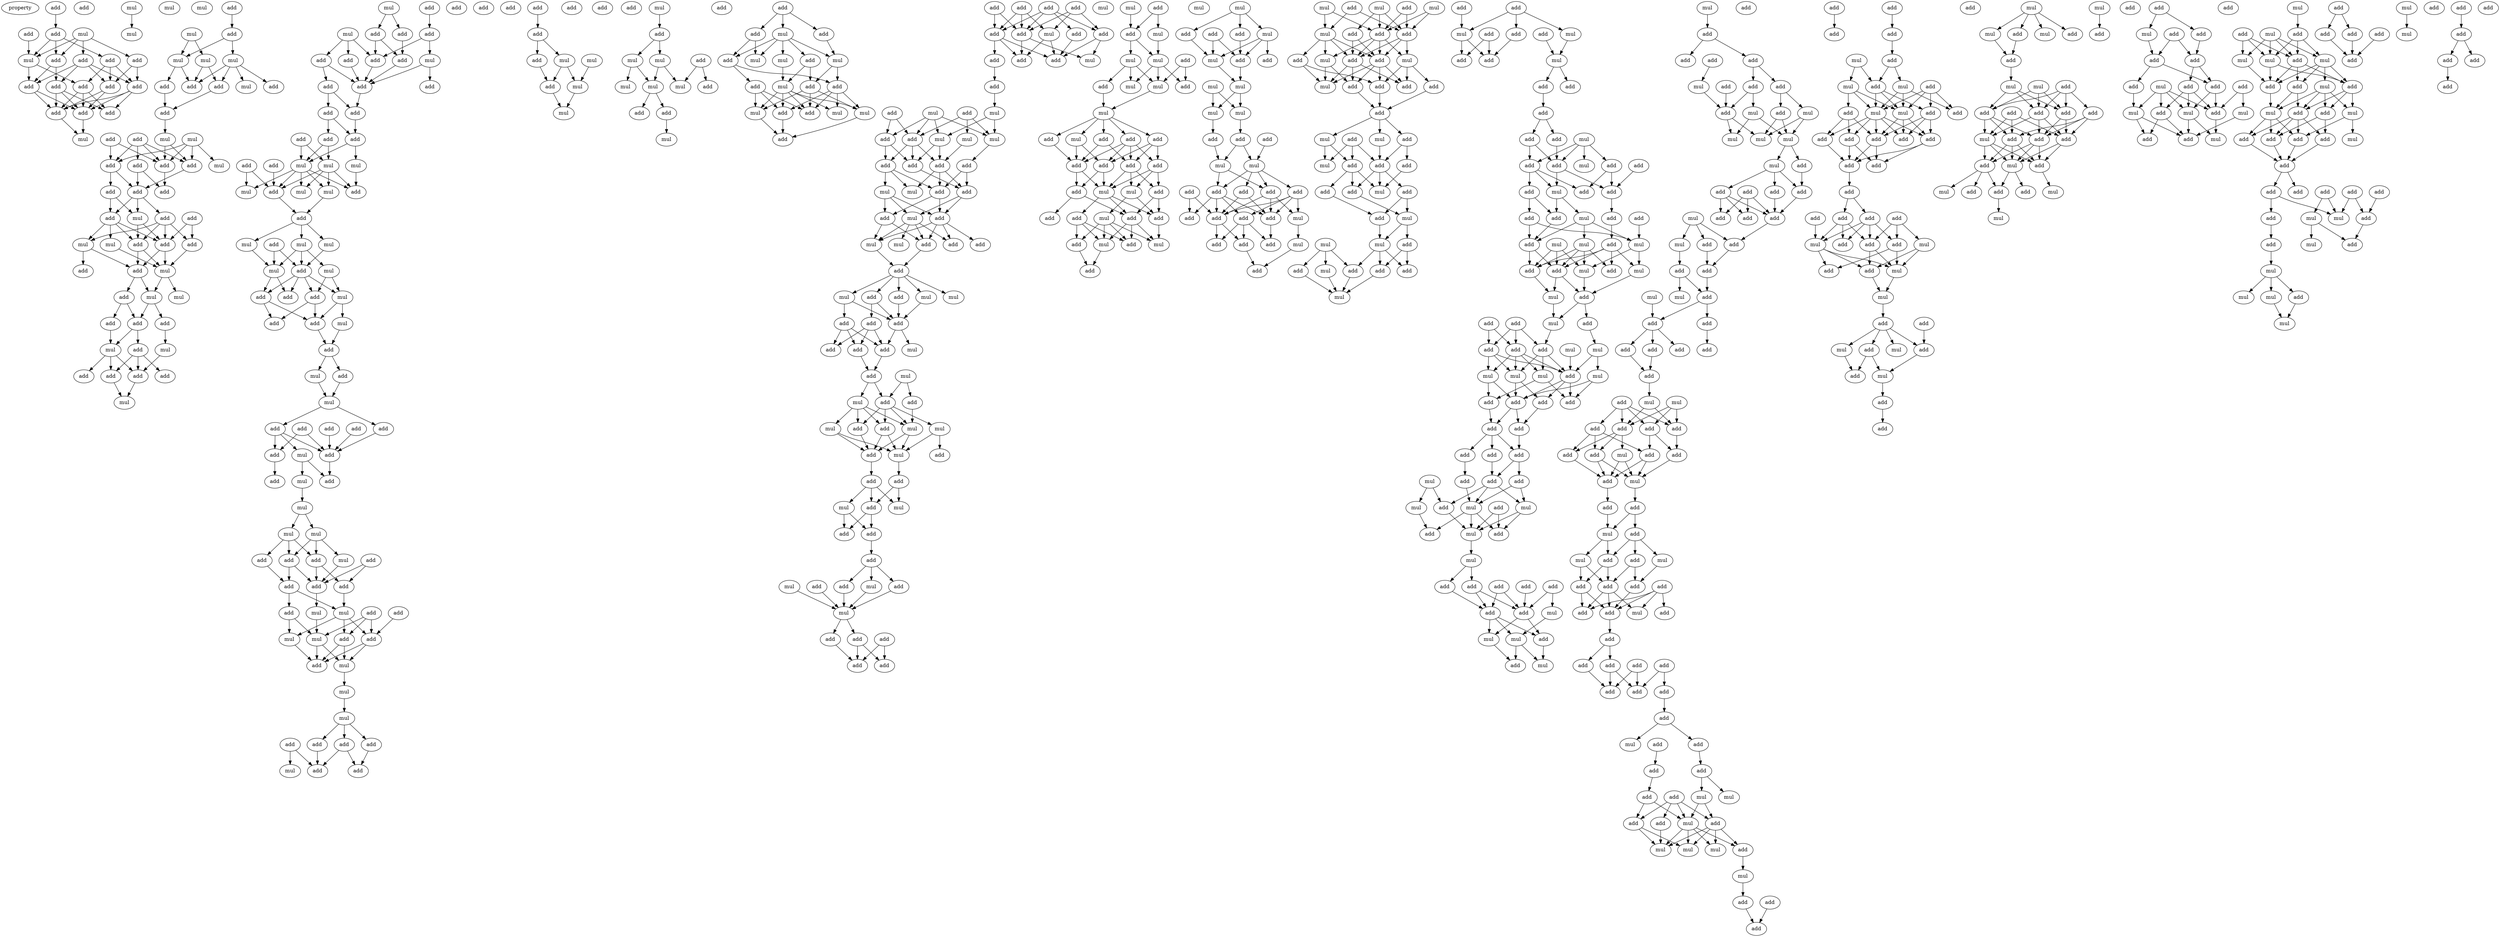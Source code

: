 digraph {
    node [fontcolor=black]
    property [mul=2,lf=1.7]
    0 [ label = add ];
    1 [ label = add ];
    2 [ label = mul ];
    3 [ label = add ];
    4 [ label = add ];
    5 [ label = add ];
    6 [ label = add ];
    7 [ label = mul ];
    8 [ label = add ];
    9 [ label = add ];
    10 [ label = add ];
    11 [ label = add ];
    12 [ label = add ];
    13 [ label = add ];
    14 [ label = add ];
    15 [ label = add ];
    16 [ label = add ];
    17 [ label = add ];
    18 [ label = mul ];
    19 [ label = mul ];
    20 [ label = mul ];
    21 [ label = mul ];
    22 [ label = mul ];
    23 [ label = add ];
    24 [ label = mul ];
    25 [ label = add ];
    26 [ label = mul ];
    27 [ label = mul ];
    28 [ label = mul ];
    29 [ label = add ];
    30 [ label = add ];
    31 [ label = mul ];
    32 [ label = add ];
    33 [ label = add ];
    34 [ label = add ];
    35 [ label = add ];
    36 [ label = add ];
    37 [ label = mul ];
    38 [ label = mul ];
    39 [ label = add ];
    40 [ label = add ];
    41 [ label = mul ];
    42 [ label = add ];
    43 [ label = add ];
    44 [ label = add ];
    45 [ label = add ];
    46 [ label = add ];
    47 [ label = mul ];
    48 [ label = add ];
    49 [ label = add ];
    50 [ label = add ];
    51 [ label = add ];
    52 [ label = mul ];
    53 [ label = add ];
    54 [ label = mul ];
    55 [ label = add ];
    56 [ label = add ];
    57 [ label = mul ];
    58 [ label = add ];
    59 [ label = add ];
    60 [ label = mul ];
    61 [ label = mul ];
    62 [ label = add ];
    63 [ label = add ];
    64 [ label = add ];
    65 [ label = mul ];
    66 [ label = mul ];
    67 [ label = add ];
    68 [ label = add ];
    69 [ label = add ];
    70 [ label = add ];
    71 [ label = add ];
    72 [ label = mul ];
    73 [ label = add ];
    74 [ label = mul ];
    75 [ label = add ];
    76 [ label = mul ];
    77 [ label = add ];
    78 [ label = add ];
    79 [ label = add ];
    80 [ label = add ];
    81 [ label = add ];
    82 [ label = add ];
    83 [ label = add ];
    84 [ label = mul ];
    85 [ label = add ];
    86 [ label = add ];
    87 [ label = add ];
    88 [ label = add ];
    89 [ label = add ];
    90 [ label = add ];
    91 [ label = add ];
    92 [ label = add ];
    93 [ label = mul ];
    94 [ label = add ];
    95 [ label = add ];
    96 [ label = mul ];
    97 [ label = mul ];
    98 [ label = add ];
    99 [ label = add ];
    100 [ label = mul ];
    101 [ label = mul ];
    102 [ label = mul ];
    103 [ label = add ];
    104 [ label = mul ];
    105 [ label = add ];
    106 [ label = mul ];
    107 [ label = mul ];
    108 [ label = add ];
    109 [ label = mul ];
    110 [ label = mul ];
    111 [ label = add ];
    112 [ label = add ];
    113 [ label = add ];
    114 [ label = mul ];
    115 [ label = add ];
    116 [ label = add ];
    117 [ label = mul ];
    118 [ label = add ];
    119 [ label = mul ];
    120 [ label = add ];
    121 [ label = mul ];
    122 [ label = add ];
    123 [ label = add ];
    124 [ label = add ];
    125 [ label = add ];
    126 [ label = add ];
    127 [ label = add ];
    128 [ label = add ];
    129 [ label = mul ];
    130 [ label = add ];
    131 [ label = add ];
    132 [ label = add ];
    133 [ label = mul ];
    134 [ label = mul ];
    135 [ label = mul ];
    136 [ label = mul ];
    137 [ label = mul ];
    138 [ label = add ];
    139 [ label = add ];
    140 [ label = add ];
    141 [ label = add ];
    142 [ label = add ];
    143 [ label = add ];
    144 [ label = add ];
    145 [ label = add ];
    146 [ label = add ];
    147 [ label = mul ];
    148 [ label = mul ];
    149 [ label = add ];
    150 [ label = mul ];
    151 [ label = add ];
    152 [ label = mul ];
    153 [ label = add ];
    154 [ label = mul ];
    155 [ label = add ];
    156 [ label = add ];
    157 [ label = mul ];
    158 [ label = mul ];
    159 [ label = add ];
    160 [ label = add ];
    161 [ label = add ];
    162 [ label = add ];
    163 [ label = mul ];
    164 [ label = add ];
    165 [ label = add ];
    166 [ label = add ];
    167 [ label = add ];
    168 [ label = add ];
    169 [ label = add ];
    170 [ label = add ];
    171 [ label = mul ];
    172 [ label = mul ];
    173 [ label = add ];
    174 [ label = mul ];
    175 [ label = add ];
    176 [ label = mul ];
    177 [ label = mul ];
    178 [ label = add ];
    179 [ label = mul ];
    180 [ label = mul ];
    181 [ label = add ];
    182 [ label = mul ];
    183 [ label = mul ];
    184 [ label = add ];
    185 [ label = add ];
    186 [ label = mul ];
    187 [ label = add ];
    188 [ label = add ];
    189 [ label = mul ];
    190 [ label = add ];
    191 [ label = mul ];
    192 [ label = add ];
    193 [ label = add ];
    194 [ label = mul ];
    195 [ label = mul ];
    196 [ label = mul ];
    197 [ label = add ];
    198 [ label = add ];
    199 [ label = mul ];
    200 [ label = add ];
    201 [ label = add ];
    202 [ label = add ];
    203 [ label = mul ];
    204 [ label = add ];
    205 [ label = mul ];
    206 [ label = mul ];
    207 [ label = add ];
    208 [ label = add ];
    209 [ label = add ];
    210 [ label = add ];
    211 [ label = add ];
    212 [ label = add ];
    213 [ label = add ];
    214 [ label = add ];
    215 [ label = add ];
    216 [ label = mul ];
    217 [ label = add ];
    218 [ label = add ];
    219 [ label = add ];
    220 [ label = add ];
    221 [ label = mul ];
    222 [ label = add ];
    223 [ label = mul ];
    224 [ label = add ];
    225 [ label = mul ];
    226 [ label = add ];
    227 [ label = mul ];
    228 [ label = mul ];
    229 [ label = add ];
    230 [ label = add ];
    231 [ label = mul ];
    232 [ label = add ];
    233 [ label = add ];
    234 [ label = add ];
    235 [ label = add ];
    236 [ label = mul ];
    237 [ label = add ];
    238 [ label = add ];
    239 [ label = mul ];
    240 [ label = add ];
    241 [ label = add ];
    242 [ label = mul ];
    243 [ label = add ];
    244 [ label = add ];
    245 [ label = add ];
    246 [ label = mul ];
    247 [ label = mul ];
    248 [ label = add ];
    249 [ label = add ];
    250 [ label = add ];
    251 [ label = mul ];
    252 [ label = mul ];
    253 [ label = mul ];
    254 [ label = add ];
    255 [ label = add ];
    256 [ label = add ];
    257 [ label = add ];
    258 [ label = add ];
    259 [ label = mul ];
    260 [ label = add ];
    261 [ label = add ];
    262 [ label = mul ];
    263 [ label = mul ];
    264 [ label = add ];
    265 [ label = add ];
    266 [ label = mul ];
    267 [ label = mul ];
    268 [ label = add ];
    269 [ label = add ];
    270 [ label = mul ];
    271 [ label = add ];
    272 [ label = add ];
    273 [ label = mul ];
    274 [ label = add ];
    275 [ label = add ];
    276 [ label = mul ];
    277 [ label = add ];
    278 [ label = mul ];
    279 [ label = add ];
    280 [ label = add ];
    281 [ label = add ];
    282 [ label = mul ];
    283 [ label = add ];
    284 [ label = add ];
    285 [ label = mul ];
    286 [ label = add ];
    287 [ label = mul ];
    288 [ label = add ];
    289 [ label = add ];
    290 [ label = add ];
    291 [ label = add ];
    292 [ label = mul ];
    293 [ label = add ];
    294 [ label = mul ];
    295 [ label = add ];
    296 [ label = mul ];
    297 [ label = add ];
    298 [ label = mul ];
    299 [ label = add ];
    300 [ label = mul ];
    301 [ label = mul ];
    302 [ label = mul ];
    303 [ label = mul ];
    304 [ label = add ];
    305 [ label = add ];
    306 [ label = mul ];
    307 [ label = add ];
    308 [ label = add ];
    309 [ label = add ];
    310 [ label = mul ];
    311 [ label = add ];
    312 [ label = add ];
    313 [ label = add ];
    314 [ label = add ];
    315 [ label = add ];
    316 [ label = mul ];
    317 [ label = add ];
    318 [ label = add ];
    319 [ label = mul ];
    320 [ label = add ];
    321 [ label = add ];
    322 [ label = add ];
    323 [ label = add ];
    324 [ label = mul ];
    325 [ label = mul ];
    326 [ label = mul ];
    327 [ label = add ];
    328 [ label = add ];
    329 [ label = add ];
    330 [ label = mul ];
    331 [ label = add ];
    332 [ label = mul ];
    333 [ label = add ];
    334 [ label = add ];
    335 [ label = mul ];
    336 [ label = add ];
    337 [ label = add ];
    338 [ label = mul ];
    339 [ label = mul ];
    340 [ label = mul ];
    341 [ label = mul ];
    342 [ label = add ];
    343 [ label = add ];
    344 [ label = add ];
    345 [ label = mul ];
    346 [ label = mul ];
    347 [ label = add ];
    348 [ label = add ];
    349 [ label = add ];
    350 [ label = add ];
    351 [ label = add ];
    352 [ label = add ];
    353 [ label = add ];
    354 [ label = add ];
    355 [ label = mul ];
    356 [ label = add ];
    357 [ label = add ];
    358 [ label = add ];
    359 [ label = add ];
    360 [ label = mul ];
    361 [ label = add ];
    362 [ label = mul ];
    363 [ label = mul ];
    364 [ label = add ];
    365 [ label = add ];
    366 [ label = mul ];
    367 [ label = add ];
    368 [ label = mul ];
    369 [ label = add ];
    370 [ label = add ];
    371 [ label = add ];
    372 [ label = mul ];
    373 [ label = add ];
    374 [ label = mul ];
    375 [ label = add ];
    376 [ label = add ];
    377 [ label = add ];
    378 [ label = mul ];
    379 [ label = add ];
    380 [ label = add ];
    381 [ label = add ];
    382 [ label = add ];
    383 [ label = mul ];
    384 [ label = add ];
    385 [ label = mul ];
    386 [ label = add ];
    387 [ label = add ];
    388 [ label = mul ];
    389 [ label = add ];
    390 [ label = mul ];
    391 [ label = add ];
    392 [ label = add ];
    393 [ label = add ];
    394 [ label = mul ];
    395 [ label = add ];
    396 [ label = add ];
    397 [ label = mul ];
    398 [ label = mul ];
    399 [ label = mul ];
    400 [ label = add ];
    401 [ label = add ];
    402 [ label = add ];
    403 [ label = add ];
    404 [ label = mul ];
    405 [ label = add ];
    406 [ label = add ];
    407 [ label = add ];
    408 [ label = mul ];
    409 [ label = add ];
    410 [ label = mul ];
    411 [ label = add ];
    412 [ label = mul ];
    413 [ label = add ];
    414 [ label = add ];
    415 [ label = add ];
    416 [ label = add ];
    417 [ label = add ];
    418 [ label = mul ];
    419 [ label = add ];
    420 [ label = add ];
    421 [ label = add ];
    422 [ label = add ];
    423 [ label = add ];
    424 [ label = mul ];
    425 [ label = add ];
    426 [ label = mul ];
    427 [ label = add ];
    428 [ label = add ];
    429 [ label = add ];
    430 [ label = add ];
    431 [ label = mul ];
    432 [ label = add ];
    433 [ label = add ];
    434 [ label = add ];
    435 [ label = add ];
    436 [ label = mul ];
    437 [ label = mul ];
    438 [ label = mul ];
    439 [ label = add ];
    440 [ label = mul ];
    441 [ label = add ];
    442 [ label = mul ];
    443 [ label = add ];
    444 [ label = add ];
    445 [ label = mul ];
    446 [ label = add ];
    447 [ label = add ];
    448 [ label = add ];
    449 [ label = add ];
    450 [ label = mul ];
    451 [ label = add ];
    452 [ label = mul ];
    453 [ label = mul ];
    454 [ label = add ];
    455 [ label = add ];
    456 [ label = mul ];
    457 [ label = mul ];
    458 [ label = mul ];
    459 [ label = add ];
    460 [ label = mul ];
    461 [ label = add ];
    462 [ label = add ];
    463 [ label = add ];
    464 [ label = add ];
    465 [ label = add ];
    466 [ label = add ];
    467 [ label = add ];
    468 [ label = add ];
    469 [ label = add ];
    470 [ label = add ];
    471 [ label = add ];
    472 [ label = add ];
    473 [ label = mul ];
    474 [ label = add ];
    475 [ label = add ];
    476 [ label = mul ];
    477 [ label = mul ];
    478 [ label = mul ];
    479 [ label = mul ];
    480 [ label = add ];
    481 [ label = add ];
    482 [ label = mul ];
    483 [ label = add ];
    484 [ label = add ];
    485 [ label = add ];
    486 [ label = add ];
    487 [ label = add ];
    488 [ label = add ];
    489 [ label = add ];
    490 [ label = mul ];
    491 [ label = add ];
    492 [ label = mul ];
    493 [ label = mul ];
    494 [ label = add ];
    495 [ label = mul ];
    496 [ label = mul ];
    497 [ label = add ];
    498 [ label = add ];
    499 [ label = add ];
    500 [ label = add ];
    501 [ label = add ];
    502 [ label = add ];
    503 [ label = mul ];
    504 [ label = add ];
    505 [ label = add ];
    506 [ label = mul ];
    507 [ label = add ];
    508 [ label = mul ];
    509 [ label = mul ];
    510 [ label = mul ];
    511 [ label = mul ];
    512 [ label = mul ];
    513 [ label = add ];
    514 [ label = add ];
    515 [ label = add ];
    516 [ label = add ];
    517 [ label = add ];
    518 [ label = add ];
    519 [ label = add ];
    520 [ label = add ];
    521 [ label = mul ];
    522 [ label = mul ];
    523 [ label = add ];
    524 [ label = add ];
    525 [ label = add ];
    526 [ label = add ];
    527 [ label = add ];
    528 [ label = mul ];
    529 [ label = mul ];
    530 [ label = add ];
    531 [ label = add ];
    532 [ label = add ];
    533 [ label = add ];
    534 [ label = add ];
    535 [ label = add ];
    536 [ label = add ];
    537 [ label = mul ];
    538 [ label = add ];
    539 [ label = mul ];
    540 [ label = add ];
    541 [ label = add ];
    542 [ label = add ];
    543 [ label = add ];
    544 [ label = mul ];
    545 [ label = add ];
    546 [ label = add ];
    547 [ label = add ];
    548 [ label = add ];
    549 [ label = add ];
    550 [ label = mul ];
    551 [ label = add ];
    552 [ label = add ];
    553 [ label = add ];
    554 [ label = add ];
    555 [ label = mul ];
    556 [ label = mul ];
    557 [ label = add ];
    558 [ label = mul ];
    559 [ label = add ];
    560 [ label = add ];
    561 [ label = add ];
    562 [ label = add ];
    563 [ label = add ];
    564 [ label = add ];
    565 [ label = add ];
    566 [ label = add ];
    567 [ label = mul ];
    568 [ label = add ];
    569 [ label = add ];
    570 [ label = add ];
    571 [ label = add ];
    572 [ label = add ];
    573 [ label = add ];
    574 [ label = add ];
    575 [ label = add ];
    576 [ label = add ];
    577 [ label = add ];
    578 [ label = add ];
    579 [ label = mul ];
    580 [ label = add ];
    581 [ label = add ];
    582 [ label = add ];
    583 [ label = mul ];
    584 [ label = mul ];
    585 [ label = add ];
    586 [ label = add ];
    587 [ label = add ];
    588 [ label = add ];
    589 [ label = mul ];
    590 [ label = mul ];
    591 [ label = mul ];
    592 [ label = mul ];
    593 [ label = add ];
    594 [ label = mul ];
    595 [ label = add ];
    596 [ label = add ];
    597 [ label = add ];
    598 [ label = add ];
    599 [ label = add ];
    600 [ label = add ];
    601 [ label = add ];
    602 [ label = mul ];
    603 [ label = add ];
    604 [ label = add ];
    605 [ label = mul ];
    606 [ label = add ];
    607 [ label = mul ];
    608 [ label = add ];
    609 [ label = mul ];
    610 [ label = mul ];
    611 [ label = add ];
    612 [ label = add ];
    613 [ label = add ];
    614 [ label = add ];
    615 [ label = add ];
    616 [ label = add ];
    617 [ label = add ];
    618 [ label = add ];
    619 [ label = add ];
    620 [ label = add ];
    621 [ label = add ];
    622 [ label = add ];
    623 [ label = add ];
    624 [ label = add ];
    625 [ label = add ];
    626 [ label = mul ];
    627 [ label = add ];
    628 [ label = add ];
    629 [ label = add ];
    630 [ label = mul ];
    631 [ label = mul ];
    632 [ label = add ];
    633 [ label = add ];
    634 [ label = mul ];
    635 [ label = add ];
    636 [ label = add ];
    637 [ label = add ];
    638 [ label = mul ];
    639 [ label = mul ];
    640 [ label = add ];
    641 [ label = add ];
    642 [ label = mul ];
    643 [ label = add ];
    644 [ label = add ];
    645 [ label = mul ];
    646 [ label = mul ];
    647 [ label = mul ];
    648 [ label = add ];
    649 [ label = mul ];
    650 [ label = add ];
    651 [ label = add ];
    652 [ label = add ];
    653 [ label = mul ];
    654 [ label = add ];
    655 [ label = mul ];
    656 [ label = add ];
    657 [ label = add ];
    658 [ label = add ];
    659 [ label = add ];
    660 [ label = add ];
    661 [ label = add ];
    662 [ label = mul ];
    663 [ label = add ];
    664 [ label = add ];
    665 [ label = add ];
    666 [ label = add ];
    667 [ label = mul ];
    668 [ label = add ];
    669 [ label = add ];
    670 [ label = add ];
    671 [ label = mul ];
    672 [ label = mul ];
    673 [ label = add ];
    674 [ label = mul ];
    675 [ label = add ];
    676 [ label = add ];
    677 [ label = add ];
    678 [ label = add ];
    679 [ label = mul ];
    680 [ label = add ];
    681 [ label = add ];
    682 [ label = add ];
    683 [ label = add ];
    684 [ label = mul ];
    685 [ label = add ];
    686 [ label = add ];
    687 [ label = add ];
    688 [ label = add ];
    689 [ label = mul ];
    690 [ label = mul ];
    691 [ label = mul ];
    692 [ label = add ];
    693 [ label = add ];
    694 [ label = mul ];
    695 [ label = mul ];
    696 [ label = add ];
    697 [ label = add ];
    698 [ label = mul ];
    699 [ label = mul ];
    700 [ label = add ];
    701 [ label = mul ];
    702 [ label = mul ];
    703 [ label = add ];
    704 [ label = add ];
    705 [ label = mul ];
    706 [ label = add ];
    707 [ label = add ];
    708 [ label = add ];
    709 [ label = mul ];
    710 [ label = mul ];
    711 [ label = add ];
    712 [ label = add ];
    713 [ label = mul ];
    714 [ label = add ];
    715 [ label = add ];
    716 [ label = add ];
    717 [ label = add ];
    718 [ label = add ];
    719 [ label = add ];
    720 [ label = add ];
    721 [ label = add ];
    722 [ label = add ];
    723 [ label = add ];
    724 [ label = mul ];
    725 [ label = mul ];
    726 [ label = add ];
    727 [ label = add ];
    728 [ label = mul ];
    729 [ label = mul ];
    730 [ label = mul ];
    731 [ label = add ];
    732 [ label = mul ];
    733 [ label = mul ];
    734 [ label = add ];
    735 [ label = mul ];
    736 [ label = add ];
    737 [ label = add ];
    738 [ label = add ];
    739 [ label = mul ];
    740 [ label = add ];
    741 [ label = add ];
    742 [ label = add ];
    743 [ label = add ];
    744 [ label = add ];
    745 [ label = add ];
    746 [ label = add ];
    747 [ label = add ];
    0 -> 1 [ name = 0 ];
    1 -> 5 [ name = 1 ];
    1 -> 7 [ name = 2 ];
    1 -> 8 [ name = 3 ];
    2 -> 4 [ name = 4 ];
    2 -> 6 [ name = 5 ];
    2 -> 7 [ name = 6 ];
    2 -> 8 [ name = 7 ];
    3 -> 7 [ name = 8 ];
    4 -> 9 [ name = 9 ];
    4 -> 10 [ name = 10 ];
    4 -> 12 [ name = 11 ];
    4 -> 13 [ name = 12 ];
    5 -> 9 [ name = 13 ];
    5 -> 11 [ name = 14 ];
    5 -> 12 [ name = 15 ];
    6 -> 9 [ name = 16 ];
    6 -> 12 [ name = 17 ];
    7 -> 11 [ name = 18 ];
    7 -> 13 [ name = 19 ];
    8 -> 10 [ name = 20 ];
    8 -> 13 [ name = 21 ];
    9 -> 14 [ name = 22 ];
    9 -> 15 [ name = 23 ];
    9 -> 16 [ name = 24 ];
    10 -> 14 [ name = 25 ];
    10 -> 15 [ name = 26 ];
    10 -> 16 [ name = 27 ];
    11 -> 14 [ name = 28 ];
    11 -> 15 [ name = 29 ];
    11 -> 16 [ name = 30 ];
    12 -> 14 [ name = 31 ];
    12 -> 15 [ name = 32 ];
    13 -> 14 [ name = 33 ];
    13 -> 15 [ name = 34 ];
    14 -> 18 [ name = 35 ];
    15 -> 18 [ name = 36 ];
    19 -> 20 [ name = 37 ];
    23 -> 25 [ name = 38 ];
    24 -> 26 [ name = 39 ];
    24 -> 28 [ name = 40 ];
    25 -> 27 [ name = 41 ];
    25 -> 28 [ name = 42 ];
    26 -> 29 [ name = 43 ];
    26 -> 32 [ name = 44 ];
    27 -> 29 [ name = 45 ];
    27 -> 30 [ name = 46 ];
    27 -> 31 [ name = 47 ];
    27 -> 32 [ name = 48 ];
    28 -> 32 [ name = 49 ];
    28 -> 33 [ name = 50 ];
    29 -> 34 [ name = 51 ];
    33 -> 34 [ name = 52 ];
    34 -> 37 [ name = 53 ];
    35 -> 40 [ name = 54 ];
    35 -> 43 [ name = 55 ];
    36 -> 39 [ name = 56 ];
    36 -> 40 [ name = 57 ];
    36 -> 42 [ name = 58 ];
    36 -> 43 [ name = 59 ];
    37 -> 39 [ name = 60 ];
    37 -> 40 [ name = 61 ];
    38 -> 39 [ name = 62 ];
    38 -> 40 [ name = 63 ];
    38 -> 41 [ name = 64 ];
    38 -> 43 [ name = 65 ];
    39 -> 45 [ name = 66 ];
    40 -> 44 [ name = 67 ];
    42 -> 44 [ name = 68 ];
    42 -> 45 [ name = 69 ];
    43 -> 45 [ name = 70 ];
    43 -> 46 [ name = 71 ];
    45 -> 47 [ name = 72 ];
    45 -> 49 [ name = 73 ];
    45 -> 50 [ name = 74 ];
    46 -> 47 [ name = 75 ];
    46 -> 50 [ name = 76 ];
    47 -> 51 [ name = 77 ];
    47 -> 55 [ name = 78 ];
    48 -> 53 [ name = 79 ];
    48 -> 55 [ name = 80 ];
    49 -> 51 [ name = 81 ];
    49 -> 52 [ name = 82 ];
    49 -> 53 [ name = 83 ];
    49 -> 55 [ name = 84 ];
    50 -> 51 [ name = 85 ];
    50 -> 52 [ name = 86 ];
    50 -> 54 [ name = 87 ];
    50 -> 55 [ name = 88 ];
    51 -> 56 [ name = 89 ];
    51 -> 57 [ name = 90 ];
    52 -> 56 [ name = 91 ];
    52 -> 58 [ name = 92 ];
    53 -> 57 [ name = 93 ];
    54 -> 57 [ name = 94 ];
    55 -> 56 [ name = 95 ];
    55 -> 57 [ name = 96 ];
    56 -> 59 [ name = 97 ];
    56 -> 60 [ name = 98 ];
    57 -> 60 [ name = 99 ];
    57 -> 61 [ name = 100 ];
    59 -> 62 [ name = 101 ];
    59 -> 63 [ name = 102 ];
    60 -> 62 [ name = 103 ];
    60 -> 64 [ name = 104 ];
    62 -> 66 [ name = 105 ];
    62 -> 67 [ name = 106 ];
    63 -> 66 [ name = 107 ];
    64 -> 65 [ name = 108 ];
    65 -> 69 [ name = 109 ];
    66 -> 69 [ name = 110 ];
    66 -> 70 [ name = 111 ];
    66 -> 71 [ name = 112 ];
    67 -> 68 [ name = 113 ];
    67 -> 69 [ name = 114 ];
    67 -> 70 [ name = 115 ];
    69 -> 72 [ name = 116 ];
    70 -> 72 [ name = 117 ];
    73 -> 79 [ name = 118 ];
    74 -> 75 [ name = 119 ];
    74 -> 77 [ name = 120 ];
    75 -> 81 [ name = 121 ];
    76 -> 80 [ name = 122 ];
    76 -> 82 [ name = 123 ];
    76 -> 83 [ name = 124 ];
    77 -> 80 [ name = 125 ];
    77 -> 81 [ name = 126 ];
    79 -> 80 [ name = 127 ];
    79 -> 84 [ name = 128 ];
    80 -> 85 [ name = 129 ];
    81 -> 85 [ name = 130 ];
    82 -> 85 [ name = 131 ];
    82 -> 87 [ name = 132 ];
    83 -> 85 [ name = 133 ];
    84 -> 85 [ name = 134 ];
    84 -> 86 [ name = 135 ];
    85 -> 89 [ name = 136 ];
    87 -> 88 [ name = 137 ];
    87 -> 89 [ name = 138 ];
    88 -> 91 [ name = 139 ];
    88 -> 92 [ name = 140 ];
    89 -> 91 [ name = 141 ];
    90 -> 93 [ name = 142 ];
    90 -> 97 [ name = 143 ];
    91 -> 96 [ name = 144 ];
    91 -> 97 [ name = 145 ];
    92 -> 93 [ name = 146 ];
    92 -> 97 [ name = 147 ];
    93 -> 98 [ name = 148 ];
    93 -> 99 [ name = 149 ];
    93 -> 100 [ name = 150 ];
    93 -> 101 [ name = 151 ];
    94 -> 98 [ name = 152 ];
    94 -> 102 [ name = 153 ];
    95 -> 98 [ name = 154 ];
    96 -> 99 [ name = 155 ];
    97 -> 98 [ name = 156 ];
    97 -> 99 [ name = 157 ];
    97 -> 100 [ name = 158 ];
    97 -> 101 [ name = 159 ];
    97 -> 102 [ name = 160 ];
    98 -> 103 [ name = 161 ];
    100 -> 103 [ name = 162 ];
    103 -> 104 [ name = 163 ];
    103 -> 106 [ name = 164 ];
    103 -> 107 [ name = 165 ];
    104 -> 108 [ name = 166 ];
    105 -> 108 [ name = 167 ];
    105 -> 110 [ name = 168 ];
    106 -> 108 [ name = 169 ];
    106 -> 109 [ name = 170 ];
    106 -> 110 [ name = 171 ];
    107 -> 110 [ name = 172 ];
    108 -> 111 [ name = 173 ];
    108 -> 112 [ name = 174 ];
    108 -> 113 [ name = 175 ];
    108 -> 114 [ name = 176 ];
    109 -> 111 [ name = 177 ];
    109 -> 114 [ name = 178 ];
    110 -> 112 [ name = 179 ];
    110 -> 113 [ name = 180 ];
    111 -> 115 [ name = 181 ];
    111 -> 116 [ name = 182 ];
    113 -> 115 [ name = 183 ];
    113 -> 116 [ name = 184 ];
    114 -> 115 [ name = 185 ];
    114 -> 117 [ name = 186 ];
    115 -> 118 [ name = 187 ];
    117 -> 118 [ name = 188 ];
    118 -> 119 [ name = 189 ];
    118 -> 120 [ name = 190 ];
    119 -> 121 [ name = 191 ];
    120 -> 121 [ name = 192 ];
    121 -> 123 [ name = 193 ];
    121 -> 126 [ name = 194 ];
    122 -> 127 [ name = 195 ];
    122 -> 128 [ name = 196 ];
    123 -> 127 [ name = 197 ];
    123 -> 128 [ name = 198 ];
    123 -> 129 [ name = 199 ];
    124 -> 128 [ name = 200 ];
    125 -> 128 [ name = 201 ];
    126 -> 128 [ name = 202 ];
    127 -> 130 [ name = 203 ];
    128 -> 132 [ name = 204 ];
    129 -> 132 [ name = 205 ];
    129 -> 133 [ name = 206 ];
    133 -> 134 [ name = 207 ];
    134 -> 135 [ name = 208 ];
    134 -> 136 [ name = 209 ];
    135 -> 138 [ name = 210 ];
    135 -> 139 [ name = 211 ];
    135 -> 140 [ name = 212 ];
    136 -> 137 [ name = 213 ];
    136 -> 139 [ name = 214 ];
    136 -> 140 [ name = 215 ];
    137 -> 143 [ name = 216 ];
    138 -> 142 [ name = 217 ];
    139 -> 143 [ name = 218 ];
    139 -> 144 [ name = 219 ];
    140 -> 142 [ name = 220 ];
    140 -> 143 [ name = 221 ];
    141 -> 143 [ name = 222 ];
    141 -> 144 [ name = 223 ];
    142 -> 147 [ name = 224 ];
    142 -> 149 [ name = 225 ];
    143 -> 148 [ name = 226 ];
    144 -> 147 [ name = 227 ];
    145 -> 150 [ name = 228 ];
    145 -> 151 [ name = 229 ];
    145 -> 153 [ name = 230 ];
    146 -> 153 [ name = 231 ];
    147 -> 151 [ name = 232 ];
    147 -> 152 [ name = 233 ];
    147 -> 153 [ name = 234 ];
    148 -> 150 [ name = 235 ];
    149 -> 150 [ name = 236 ];
    149 -> 152 [ name = 237 ];
    150 -> 154 [ name = 238 ];
    150 -> 156 [ name = 239 ];
    151 -> 154 [ name = 240 ];
    151 -> 156 [ name = 241 ];
    152 -> 156 [ name = 242 ];
    153 -> 154 [ name = 243 ];
    153 -> 156 [ name = 244 ];
    154 -> 157 [ name = 245 ];
    157 -> 158 [ name = 246 ];
    158 -> 159 [ name = 247 ];
    158 -> 161 [ name = 248 ];
    158 -> 162 [ name = 249 ];
    159 -> 164 [ name = 250 ];
    159 -> 165 [ name = 251 ];
    160 -> 163 [ name = 252 ];
    160 -> 164 [ name = 253 ];
    161 -> 165 [ name = 254 ];
    162 -> 164 [ name = 255 ];
    166 -> 167 [ name = 256 ];
    167 -> 168 [ name = 257 ];
    167 -> 171 [ name = 258 ];
    168 -> 175 [ name = 259 ];
    171 -> 174 [ name = 260 ];
    171 -> 175 [ name = 261 ];
    172 -> 174 [ name = 262 ];
    174 -> 176 [ name = 263 ];
    175 -> 176 [ name = 264 ];
    177 -> 178 [ name = 265 ];
    178 -> 179 [ name = 266 ];
    178 -> 180 [ name = 267 ];
    179 -> 182 [ name = 268 ];
    179 -> 183 [ name = 269 ];
    180 -> 183 [ name = 270 ];
    180 -> 186 [ name = 271 ];
    181 -> 182 [ name = 272 ];
    181 -> 184 [ name = 273 ];
    183 -> 187 [ name = 274 ];
    183 -> 188 [ name = 275 ];
    188 -> 189 [ name = 276 ];
    190 -> 191 [ name = 277 ];
    190 -> 192 [ name = 278 ];
    190 -> 193 [ name = 279 ];
    191 -> 194 [ name = 280 ];
    191 -> 195 [ name = 281 ];
    191 -> 196 [ name = 282 ];
    191 -> 197 [ name = 283 ];
    191 -> 198 [ name = 284 ];
    192 -> 196 [ name = 285 ];
    192 -> 198 [ name = 286 ];
    193 -> 195 [ name = 287 ];
    194 -> 199 [ name = 288 ];
    195 -> 200 [ name = 289 ];
    195 -> 201 [ name = 290 ];
    197 -> 199 [ name = 291 ];
    197 -> 200 [ name = 292 ];
    198 -> 201 [ name = 293 ];
    198 -> 202 [ name = 294 ];
    199 -> 203 [ name = 295 ];
    199 -> 204 [ name = 296 ];
    199 -> 205 [ name = 297 ];
    199 -> 206 [ name = 298 ];
    199 -> 207 [ name = 299 ];
    200 -> 203 [ name = 300 ];
    200 -> 205 [ name = 301 ];
    200 -> 207 [ name = 302 ];
    201 -> 204 [ name = 303 ];
    201 -> 205 [ name = 304 ];
    201 -> 206 [ name = 305 ];
    201 -> 207 [ name = 306 ];
    202 -> 203 [ name = 307 ];
    202 -> 204 [ name = 308 ];
    202 -> 207 [ name = 309 ];
    203 -> 208 [ name = 310 ];
    204 -> 208 [ name = 311 ];
    205 -> 208 [ name = 312 ];
    209 -> 215 [ name = 313 ];
    209 -> 217 [ name = 314 ];
    210 -> 214 [ name = 315 ];
    210 -> 215 [ name = 316 ];
    210 -> 216 [ name = 317 ];
    211 -> 213 [ name = 318 ];
    211 -> 214 [ name = 319 ];
    211 -> 215 [ name = 320 ];
    211 -> 217 [ name = 321 ];
    212 -> 215 [ name = 322 ];
    212 -> 216 [ name = 323 ];
    212 -> 217 [ name = 324 ];
    213 -> 218 [ name = 325 ];
    214 -> 218 [ name = 326 ];
    214 -> 221 [ name = 327 ];
    215 -> 219 [ name = 328 ];
    215 -> 221 [ name = 329 ];
    216 -> 218 [ name = 330 ];
    216 -> 219 [ name = 331 ];
    217 -> 218 [ name = 332 ];
    217 -> 219 [ name = 333 ];
    217 -> 220 [ name = 334 ];
    220 -> 222 [ name = 335 ];
    222 -> 225 [ name = 336 ];
    223 -> 227 [ name = 337 ];
    223 -> 228 [ name = 338 ];
    223 -> 229 [ name = 339 ];
    223 -> 230 [ name = 340 ];
    224 -> 228 [ name = 341 ];
    224 -> 229 [ name = 342 ];
    224 -> 231 [ name = 343 ];
    225 -> 227 [ name = 344 ];
    225 -> 228 [ name = 345 ];
    226 -> 229 [ name = 346 ];
    226 -> 230 [ name = 347 ];
    227 -> 233 [ name = 348 ];
    227 -> 235 [ name = 349 ];
    228 -> 234 [ name = 350 ];
    229 -> 232 [ name = 351 ];
    229 -> 233 [ name = 352 ];
    229 -> 235 [ name = 353 ];
    230 -> 232 [ name = 354 ];
    230 -> 233 [ name = 355 ];
    231 -> 235 [ name = 356 ];
    232 -> 236 [ name = 357 ];
    232 -> 237 [ name = 358 ];
    232 -> 239 [ name = 359 ];
    233 -> 238 [ name = 360 ];
    234 -> 237 [ name = 361 ];
    234 -> 238 [ name = 362 ];
    235 -> 237 [ name = 363 ];
    235 -> 238 [ name = 364 ];
    235 -> 239 [ name = 365 ];
    236 -> 240 [ name = 366 ];
    236 -> 241 [ name = 367 ];
    236 -> 242 [ name = 368 ];
    237 -> 240 [ name = 369 ];
    237 -> 241 [ name = 370 ];
    238 -> 241 [ name = 371 ];
    238 -> 242 [ name = 372 ];
    240 -> 243 [ name = 373 ];
    240 -> 246 [ name = 374 ];
    241 -> 243 [ name = 375 ];
    241 -> 244 [ name = 376 ];
    241 -> 245 [ name = 377 ];
    241 -> 246 [ name = 378 ];
    242 -> 243 [ name = 379 ];
    242 -> 244 [ name = 380 ];
    242 -> 246 [ name = 381 ];
    242 -> 247 [ name = 382 ];
    243 -> 248 [ name = 383 ];
    246 -> 248 [ name = 384 ];
    248 -> 249 [ name = 385 ];
    248 -> 250 [ name = 386 ];
    248 -> 251 [ name = 387 ];
    248 -> 252 [ name = 388 ];
    248 -> 253 [ name = 389 ];
    249 -> 254 [ name = 390 ];
    250 -> 254 [ name = 391 ];
    250 -> 255 [ name = 392 ];
    252 -> 254 [ name = 393 ];
    252 -> 256 [ name = 394 ];
    253 -> 254 [ name = 395 ];
    254 -> 258 [ name = 396 ];
    254 -> 259 [ name = 397 ];
    255 -> 257 [ name = 398 ];
    255 -> 258 [ name = 399 ];
    255 -> 260 [ name = 400 ];
    256 -> 257 [ name = 401 ];
    256 -> 258 [ name = 402 ];
    256 -> 260 [ name = 403 ];
    258 -> 261 [ name = 404 ];
    260 -> 261 [ name = 405 ];
    261 -> 263 [ name = 406 ];
    261 -> 265 [ name = 407 ];
    262 -> 264 [ name = 408 ];
    262 -> 265 [ name = 409 ];
    263 -> 266 [ name = 410 ];
    263 -> 267 [ name = 411 ];
    263 -> 268 [ name = 412 ];
    263 -> 269 [ name = 413 ];
    264 -> 267 [ name = 414 ];
    265 -> 267 [ name = 415 ];
    265 -> 268 [ name = 416 ];
    265 -> 269 [ name = 417 ];
    265 -> 270 [ name = 418 ];
    266 -> 271 [ name = 419 ];
    266 -> 273 [ name = 420 ];
    267 -> 271 [ name = 421 ];
    267 -> 273 [ name = 422 ];
    268 -> 271 [ name = 423 ];
    269 -> 271 [ name = 424 ];
    269 -> 273 [ name = 425 ];
    270 -> 272 [ name = 426 ];
    270 -> 273 [ name = 427 ];
    271 -> 275 [ name = 428 ];
    273 -> 274 [ name = 429 ];
    274 -> 276 [ name = 430 ];
    274 -> 277 [ name = 431 ];
    275 -> 276 [ name = 432 ];
    275 -> 277 [ name = 433 ];
    275 -> 278 [ name = 434 ];
    277 -> 279 [ name = 435 ];
    277 -> 280 [ name = 436 ];
    278 -> 279 [ name = 437 ];
    278 -> 280 [ name = 438 ];
    279 -> 281 [ name = 439 ];
    281 -> 284 [ name = 440 ];
    281 -> 285 [ name = 441 ];
    281 -> 286 [ name = 442 ];
    282 -> 287 [ name = 443 ];
    283 -> 287 [ name = 444 ];
    284 -> 287 [ name = 445 ];
    285 -> 287 [ name = 446 ];
    286 -> 287 [ name = 447 ];
    287 -> 289 [ name = 448 ];
    287 -> 290 [ name = 449 ];
    288 -> 291 [ name = 450 ];
    288 -> 293 [ name = 451 ];
    289 -> 293 [ name = 452 ];
    290 -> 291 [ name = 453 ];
    290 -> 293 [ name = 454 ];
    294 -> 297 [ name = 455 ];
    295 -> 296 [ name = 456 ];
    295 -> 297 [ name = 457 ];
    296 -> 300 [ name = 458 ];
    297 -> 298 [ name = 459 ];
    297 -> 300 [ name = 460 ];
    298 -> 301 [ name = 461 ];
    298 -> 303 [ name = 462 ];
    298 -> 304 [ name = 463 ];
    299 -> 303 [ name = 464 ];
    299 -> 305 [ name = 465 ];
    300 -> 301 [ name = 466 ];
    300 -> 303 [ name = 467 ];
    300 -> 305 [ name = 468 ];
    303 -> 306 [ name = 469 ];
    304 -> 306 [ name = 470 ];
    306 -> 307 [ name = 471 ];
    306 -> 308 [ name = 472 ];
    306 -> 309 [ name = 473 ];
    306 -> 310 [ name = 474 ];
    306 -> 311 [ name = 475 ];
    307 -> 314 [ name = 476 ];
    308 -> 313 [ name = 477 ];
    308 -> 314 [ name = 478 ];
    309 -> 312 [ name = 479 ];
    309 -> 313 [ name = 480 ];
    309 -> 315 [ name = 481 ];
    310 -> 314 [ name = 482 ];
    310 -> 315 [ name = 483 ];
    311 -> 312 [ name = 484 ];
    311 -> 313 [ name = 485 ];
    311 -> 314 [ name = 486 ];
    311 -> 315 [ name = 487 ];
    312 -> 316 [ name = 488 ];
    312 -> 318 [ name = 489 ];
    312 -> 319 [ name = 490 ];
    313 -> 316 [ name = 491 ];
    313 -> 318 [ name = 492 ];
    313 -> 319 [ name = 493 ];
    314 -> 317 [ name = 494 ];
    314 -> 319 [ name = 495 ];
    315 -> 317 [ name = 496 ];
    315 -> 319 [ name = 497 ];
    316 -> 321 [ name = 498 ];
    316 -> 324 [ name = 499 ];
    317 -> 322 [ name = 500 ];
    317 -> 323 [ name = 501 ];
    318 -> 321 [ name = 502 ];
    318 -> 323 [ name = 503 ];
    319 -> 320 [ name = 504 ];
    319 -> 321 [ name = 505 ];
    319 -> 323 [ name = 506 ];
    320 -> 325 [ name = 507 ];
    320 -> 327 [ name = 508 ];
    320 -> 328 [ name = 509 ];
    321 -> 326 [ name = 510 ];
    323 -> 325 [ name = 511 ];
    323 -> 326 [ name = 512 ];
    323 -> 327 [ name = 513 ];
    324 -> 325 [ name = 514 ];
    324 -> 326 [ name = 515 ];
    324 -> 327 [ name = 516 ];
    324 -> 328 [ name = 517 ];
    325 -> 329 [ name = 518 ];
    328 -> 329 [ name = 519 ];
    330 -> 331 [ name = 520 ];
    330 -> 332 [ name = 521 ];
    330 -> 334 [ name = 522 ];
    331 -> 335 [ name = 523 ];
    332 -> 335 [ name = 524 ];
    332 -> 336 [ name = 525 ];
    332 -> 337 [ name = 526 ];
    333 -> 335 [ name = 527 ];
    333 -> 337 [ name = 528 ];
    334 -> 337 [ name = 529 ];
    335 -> 338 [ name = 530 ];
    337 -> 338 [ name = 531 ];
    338 -> 340 [ name = 532 ];
    338 -> 341 [ name = 533 ];
    339 -> 340 [ name = 534 ];
    339 -> 341 [ name = 535 ];
    340 -> 344 [ name = 536 ];
    341 -> 343 [ name = 537 ];
    342 -> 346 [ name = 538 ];
    343 -> 345 [ name = 539 ];
    344 -> 345 [ name = 540 ];
    344 -> 346 [ name = 541 ];
    345 -> 347 [ name = 542 ];
    345 -> 351 [ name = 543 ];
    346 -> 347 [ name = 544 ];
    346 -> 349 [ name = 545 ];
    346 -> 350 [ name = 546 ];
    346 -> 351 [ name = 547 ];
    347 -> 352 [ name = 548 ];
    347 -> 355 [ name = 549 ];
    347 -> 356 [ name = 550 ];
    348 -> 352 [ name = 551 ];
    348 -> 353 [ name = 552 ];
    349 -> 352 [ name = 553 ];
    349 -> 354 [ name = 554 ];
    349 -> 355 [ name = 555 ];
    349 -> 356 [ name = 556 ];
    350 -> 352 [ name = 557 ];
    350 -> 356 [ name = 558 ];
    351 -> 352 [ name = 559 ];
    351 -> 353 [ name = 560 ];
    351 -> 354 [ name = 561 ];
    351 -> 356 [ name = 562 ];
    352 -> 357 [ name = 563 ];
    352 -> 358 [ name = 564 ];
    354 -> 357 [ name = 565 ];
    354 -> 358 [ name = 566 ];
    354 -> 359 [ name = 567 ];
    355 -> 360 [ name = 568 ];
    356 -> 359 [ name = 569 ];
    358 -> 361 [ name = 570 ];
    360 -> 361 [ name = 571 ];
    362 -> 367 [ name = 572 ];
    362 -> 369 [ name = 573 ];
    363 -> 368 [ name = 574 ];
    363 -> 369 [ name = 575 ];
    364 -> 367 [ name = 576 ];
    364 -> 369 [ name = 577 ];
    365 -> 367 [ name = 578 ];
    365 -> 368 [ name = 579 ];
    366 -> 367 [ name = 580 ];
    366 -> 369 [ name = 581 ];
    366 -> 370 [ name = 582 ];
    367 -> 371 [ name = 583 ];
    367 -> 372 [ name = 584 ];
    367 -> 375 [ name = 585 ];
    368 -> 371 [ name = 586 ];
    368 -> 373 [ name = 587 ];
    368 -> 374 [ name = 588 ];
    368 -> 375 [ name = 589 ];
    369 -> 371 [ name = 590 ];
    369 -> 372 [ name = 591 ];
    369 -> 374 [ name = 592 ];
    369 -> 375 [ name = 593 ];
    370 -> 371 [ name = 594 ];
    370 -> 375 [ name = 595 ];
    371 -> 376 [ name = 596 ];
    371 -> 377 [ name = 597 ];
    371 -> 378 [ name = 598 ];
    371 -> 379 [ name = 599 ];
    372 -> 376 [ name = 600 ];
    372 -> 379 [ name = 601 ];
    372 -> 380 [ name = 602 ];
    373 -> 376 [ name = 603 ];
    373 -> 378 [ name = 604 ];
    374 -> 377 [ name = 605 ];
    374 -> 378 [ name = 606 ];
    375 -> 377 [ name = 607 ];
    375 -> 378 [ name = 608 ];
    375 -> 379 [ name = 609 ];
    376 -> 381 [ name = 610 ];
    377 -> 381 [ name = 611 ];
    380 -> 381 [ name = 612 ];
    381 -> 383 [ name = 613 ];
    381 -> 384 [ name = 614 ];
    381 -> 385 [ name = 615 ];
    382 -> 387 [ name = 616 ];
    382 -> 388 [ name = 617 ];
    382 -> 389 [ name = 618 ];
    383 -> 387 [ name = 619 ];
    384 -> 386 [ name = 620 ];
    384 -> 387 [ name = 621 ];
    385 -> 388 [ name = 622 ];
    385 -> 389 [ name = 623 ];
    386 -> 390 [ name = 624 ];
    387 -> 390 [ name = 625 ];
    387 -> 391 [ name = 626 ];
    387 -> 392 [ name = 627 ];
    389 -> 390 [ name = 628 ];
    389 -> 391 [ name = 629 ];
    389 -> 393 [ name = 630 ];
    391 -> 394 [ name = 631 ];
    392 -> 394 [ name = 632 ];
    392 -> 395 [ name = 633 ];
    393 -> 395 [ name = 634 ];
    394 -> 396 [ name = 635 ];
    394 -> 398 [ name = 636 ];
    395 -> 398 [ name = 637 ];
    396 -> 400 [ name = 638 ];
    396 -> 401 [ name = 639 ];
    397 -> 399 [ name = 640 ];
    397 -> 402 [ name = 641 ];
    397 -> 403 [ name = 642 ];
    398 -> 400 [ name = 643 ];
    398 -> 401 [ name = 644 ];
    398 -> 403 [ name = 645 ];
    399 -> 404 [ name = 646 ];
    400 -> 404 [ name = 647 ];
    402 -> 404 [ name = 648 ];
    403 -> 404 [ name = 649 ];
    405 -> 410 [ name = 650 ];
    406 -> 407 [ name = 651 ];
    406 -> 408 [ name = 652 ];
    406 -> 410 [ name = 653 ];
    407 -> 414 [ name = 654 ];
    408 -> 412 [ name = 655 ];
    409 -> 412 [ name = 656 ];
    410 -> 413 [ name = 657 ];
    410 -> 414 [ name = 658 ];
    411 -> 413 [ name = 659 ];
    411 -> 414 [ name = 660 ];
    412 -> 415 [ name = 661 ];
    412 -> 416 [ name = 662 ];
    415 -> 417 [ name = 663 ];
    417 -> 419 [ name = 664 ];
    417 -> 420 [ name = 665 ];
    418 -> 422 [ name = 666 ];
    418 -> 423 [ name = 667 ];
    418 -> 424 [ name = 668 ];
    418 -> 425 [ name = 669 ];
    419 -> 425 [ name = 670 ];
    420 -> 422 [ name = 671 ];
    420 -> 425 [ name = 672 ];
    421 -> 427 [ name = 673 ];
    422 -> 426 [ name = 674 ];
    422 -> 428 [ name = 675 ];
    422 -> 429 [ name = 676 ];
    423 -> 427 [ name = 677 ];
    423 -> 428 [ name = 678 ];
    425 -> 426 [ name = 679 ];
    425 -> 427 [ name = 680 ];
    426 -> 431 [ name = 681 ];
    426 -> 434 [ name = 682 ];
    427 -> 433 [ name = 683 ];
    429 -> 430 [ name = 684 ];
    429 -> 434 [ name = 685 ];
    430 -> 435 [ name = 686 ];
    430 -> 437 [ name = 687 ];
    431 -> 435 [ name = 688 ];
    431 -> 436 [ name = 689 ];
    431 -> 437 [ name = 690 ];
    432 -> 437 [ name = 691 ];
    433 -> 439 [ name = 692 ];
    434 -> 435 [ name = 693 ];
    435 -> 441 [ name = 694 ];
    435 -> 444 [ name = 695 ];
    436 -> 440 [ name = 696 ];
    436 -> 441 [ name = 697 ];
    436 -> 443 [ name = 698 ];
    436 -> 444 [ name = 699 ];
    437 -> 440 [ name = 700 ];
    437 -> 442 [ name = 701 ];
    438 -> 440 [ name = 702 ];
    438 -> 441 [ name = 703 ];
    438 -> 444 [ name = 704 ];
    439 -> 441 [ name = 705 ];
    439 -> 442 [ name = 706 ];
    439 -> 443 [ name = 707 ];
    439 -> 444 [ name = 708 ];
    440 -> 446 [ name = 709 ];
    441 -> 445 [ name = 710 ];
    442 -> 446 [ name = 711 ];
    444 -> 445 [ name = 712 ];
    444 -> 446 [ name = 713 ];
    445 -> 450 [ name = 714 ];
    446 -> 447 [ name = 715 ];
    446 -> 450 [ name = 716 ];
    447 -> 453 [ name = 717 ];
    448 -> 451 [ name = 718 ];
    448 -> 454 [ name = 719 ];
    448 -> 455 [ name = 720 ];
    449 -> 451 [ name = 721 ];
    449 -> 454 [ name = 722 ];
    450 -> 455 [ name = 723 ];
    451 -> 456 [ name = 724 ];
    451 -> 457 [ name = 725 ];
    451 -> 458 [ name = 726 ];
    451 -> 459 [ name = 727 ];
    452 -> 459 [ name = 728 ];
    453 -> 459 [ name = 729 ];
    453 -> 460 [ name = 730 ];
    454 -> 457 [ name = 731 ];
    454 -> 458 [ name = 732 ];
    454 -> 459 [ name = 733 ];
    455 -> 456 [ name = 734 ];
    455 -> 458 [ name = 735 ];
    455 -> 459 [ name = 736 ];
    456 -> 462 [ name = 737 ];
    456 -> 464 [ name = 738 ];
    457 -> 462 [ name = 739 ];
    457 -> 463 [ name = 740 ];
    458 -> 461 [ name = 741 ];
    458 -> 463 [ name = 742 ];
    459 -> 461 [ name = 743 ];
    459 -> 463 [ name = 744 ];
    459 -> 464 [ name = 745 ];
    460 -> 463 [ name = 746 ];
    460 -> 464 [ name = 747 ];
    461 -> 465 [ name = 748 ];
    462 -> 466 [ name = 749 ];
    463 -> 465 [ name = 750 ];
    463 -> 466 [ name = 751 ];
    465 -> 469 [ name = 752 ];
    466 -> 467 [ name = 753 ];
    466 -> 468 [ name = 754 ];
    466 -> 469 [ name = 755 ];
    467 -> 472 [ name = 756 ];
    468 -> 470 [ name = 757 ];
    469 -> 471 [ name = 758 ];
    469 -> 472 [ name = 759 ];
    470 -> 477 [ name = 760 ];
    471 -> 477 [ name = 761 ];
    471 -> 478 [ name = 762 ];
    472 -> 474 [ name = 763 ];
    472 -> 477 [ name = 764 ];
    472 -> 478 [ name = 765 ];
    473 -> 474 [ name = 766 ];
    473 -> 476 [ name = 767 ];
    474 -> 479 [ name = 768 ];
    475 -> 479 [ name = 769 ];
    475 -> 480 [ name = 770 ];
    476 -> 481 [ name = 771 ];
    477 -> 479 [ name = 772 ];
    477 -> 480 [ name = 773 ];
    477 -> 481 [ name = 774 ];
    478 -> 479 [ name = 775 ];
    478 -> 480 [ name = 776 ];
    479 -> 482 [ name = 777 ];
    482 -> 486 [ name = 778 ];
    482 -> 487 [ name = 779 ];
    483 -> 488 [ name = 780 ];
    484 -> 488 [ name = 781 ];
    484 -> 490 [ name = 782 ];
    485 -> 488 [ name = 783 ];
    485 -> 489 [ name = 784 ];
    486 -> 489 [ name = 785 ];
    487 -> 488 [ name = 786 ];
    487 -> 489 [ name = 787 ];
    488 -> 491 [ name = 788 ];
    488 -> 492 [ name = 789 ];
    489 -> 491 [ name = 790 ];
    489 -> 492 [ name = 791 ];
    489 -> 493 [ name = 792 ];
    490 -> 493 [ name = 793 ];
    491 -> 496 [ name = 794 ];
    492 -> 494 [ name = 795 ];
    493 -> 494 [ name = 796 ];
    493 -> 496 [ name = 797 ];
    495 -> 497 [ name = 798 ];
    497 -> 498 [ name = 799 ];
    497 -> 499 [ name = 800 ];
    498 -> 501 [ name = 801 ];
    498 -> 502 [ name = 802 ];
    500 -> 503 [ name = 803 ];
    501 -> 506 [ name = 804 ];
    501 -> 507 [ name = 805 ];
    502 -> 505 [ name = 806 ];
    502 -> 508 [ name = 807 ];
    503 -> 507 [ name = 808 ];
    504 -> 507 [ name = 809 ];
    505 -> 510 [ name = 810 ];
    505 -> 511 [ name = 811 ];
    506 -> 509 [ name = 812 ];
    506 -> 510 [ name = 813 ];
    507 -> 509 [ name = 814 ];
    507 -> 511 [ name = 815 ];
    508 -> 510 [ name = 816 ];
    508 -> 511 [ name = 817 ];
    510 -> 512 [ name = 818 ];
    510 -> 513 [ name = 819 ];
    512 -> 514 [ name = 820 ];
    512 -> 516 [ name = 821 ];
    512 -> 517 [ name = 822 ];
    513 -> 516 [ name = 823 ];
    514 -> 519 [ name = 824 ];
    515 -> 518 [ name = 825 ];
    515 -> 519 [ name = 826 ];
    515 -> 520 [ name = 827 ];
    516 -> 519 [ name = 828 ];
    517 -> 518 [ name = 829 ];
    517 -> 519 [ name = 830 ];
    517 -> 520 [ name = 831 ];
    519 -> 524 [ name = 832 ];
    521 -> 522 [ name = 833 ];
    521 -> 523 [ name = 834 ];
    521 -> 524 [ name = 835 ];
    522 -> 525 [ name = 836 ];
    523 -> 526 [ name = 837 ];
    524 -> 526 [ name = 838 ];
    525 -> 527 [ name = 839 ];
    525 -> 529 [ name = 840 ];
    526 -> 527 [ name = 841 ];
    527 -> 530 [ name = 842 ];
    527 -> 531 [ name = 843 ];
    528 -> 530 [ name = 844 ];
    530 -> 532 [ name = 845 ];
    530 -> 533 [ name = 846 ];
    530 -> 535 [ name = 847 ];
    531 -> 534 [ name = 848 ];
    533 -> 536 [ name = 849 ];
    535 -> 536 [ name = 850 ];
    536 -> 539 [ name = 851 ];
    537 -> 541 [ name = 852 ];
    537 -> 542 [ name = 853 ];
    537 -> 543 [ name = 854 ];
    538 -> 540 [ name = 855 ];
    538 -> 541 [ name = 856 ];
    538 -> 542 [ name = 857 ];
    538 -> 543 [ name = 858 ];
    539 -> 541 [ name = 859 ];
    539 -> 542 [ name = 860 ];
    540 -> 545 [ name = 861 ];
    540 -> 546 [ name = 862 ];
    540 -> 547 [ name = 863 ];
    541 -> 544 [ name = 864 ];
    541 -> 545 [ name = 865 ];
    541 -> 546 [ name = 866 ];
    542 -> 548 [ name = 867 ];
    543 -> 547 [ name = 868 ];
    543 -> 548 [ name = 869 ];
    544 -> 549 [ name = 870 ];
    544 -> 550 [ name = 871 ];
    545 -> 549 [ name = 872 ];
    545 -> 550 [ name = 873 ];
    546 -> 549 [ name = 874 ];
    547 -> 549 [ name = 875 ];
    547 -> 550 [ name = 876 ];
    548 -> 550 [ name = 877 ];
    549 -> 553 [ name = 878 ];
    550 -> 552 [ name = 879 ];
    552 -> 554 [ name = 880 ];
    552 -> 555 [ name = 881 ];
    553 -> 555 [ name = 882 ];
    554 -> 557 [ name = 883 ];
    554 -> 558 [ name = 884 ];
    554 -> 559 [ name = 885 ];
    555 -> 556 [ name = 886 ];
    555 -> 559 [ name = 887 ];
    556 -> 560 [ name = 888 ];
    556 -> 561 [ name = 889 ];
    557 -> 560 [ name = 890 ];
    557 -> 563 [ name = 891 ];
    558 -> 563 [ name = 892 ];
    559 -> 560 [ name = 893 ];
    559 -> 561 [ name = 894 ];
    560 -> 564 [ name = 895 ];
    560 -> 565 [ name = 896 ];
    560 -> 567 [ name = 897 ];
    561 -> 564 [ name = 898 ];
    561 -> 565 [ name = 899 ];
    562 -> 564 [ name = 900 ];
    562 -> 565 [ name = 901 ];
    562 -> 566 [ name = 902 ];
    562 -> 567 [ name = 903 ];
    563 -> 564 [ name = 904 ];
    564 -> 568 [ name = 905 ];
    568 -> 569 [ name = 906 ];
    568 -> 570 [ name = 907 ];
    569 -> 575 [ name = 908 ];
    570 -> 574 [ name = 909 ];
    570 -> 575 [ name = 910 ];
    571 -> 574 [ name = 911 ];
    571 -> 575 [ name = 912 ];
    572 -> 573 [ name = 913 ];
    572 -> 574 [ name = 914 ];
    573 -> 576 [ name = 915 ];
    576 -> 577 [ name = 916 ];
    576 -> 579 [ name = 917 ];
    577 -> 581 [ name = 918 ];
    578 -> 580 [ name = 919 ];
    580 -> 585 [ name = 920 ];
    581 -> 583 [ name = 921 ];
    581 -> 584 [ name = 922 ];
    582 -> 586 [ name = 923 ];
    582 -> 587 [ name = 924 ];
    582 -> 588 [ name = 925 ];
    582 -> 589 [ name = 926 ];
    583 -> 586 [ name = 927 ];
    583 -> 589 [ name = 928 ];
    585 -> 587 [ name = 929 ];
    585 -> 589 [ name = 930 ];
    586 -> 590 [ name = 931 ];
    586 -> 591 [ name = 932 ];
    586 -> 592 [ name = 933 ];
    586 -> 593 [ name = 934 ];
    587 -> 590 [ name = 935 ];
    587 -> 591 [ name = 936 ];
    588 -> 591 [ name = 937 ];
    589 -> 590 [ name = 938 ];
    589 -> 591 [ name = 939 ];
    589 -> 592 [ name = 940 ];
    589 -> 593 [ name = 941 ];
    593 -> 594 [ name = 942 ];
    594 -> 598 [ name = 943 ];
    595 -> 597 [ name = 944 ];
    596 -> 600 [ name = 945 ];
    598 -> 601 [ name = 946 ];
    599 -> 601 [ name = 947 ];
    600 -> 603 [ name = 948 ];
    602 -> 606 [ name = 949 ];
    602 -> 607 [ name = 950 ];
    603 -> 605 [ name = 951 ];
    603 -> 606 [ name = 952 ];
    604 -> 608 [ name = 953 ];
    604 -> 609 [ name = 954 ];
    604 -> 610 [ name = 955 ];
    604 -> 611 [ name = 956 ];
    605 -> 609 [ name = 957 ];
    605 -> 610 [ name = 958 ];
    605 -> 611 [ name = 959 ];
    606 -> 608 [ name = 960 ];
    606 -> 609 [ name = 961 ];
    606 -> 610 [ name = 962 ];
    607 -> 609 [ name = 963 ];
    607 -> 610 [ name = 964 ];
    607 -> 612 [ name = 965 ];
    608 -> 615 [ name = 966 ];
    608 -> 616 [ name = 967 ];
    608 -> 617 [ name = 968 ];
    609 -> 613 [ name = 969 ];
    609 -> 614 [ name = 970 ];
    609 -> 615 [ name = 971 ];
    609 -> 616 [ name = 972 ];
    609 -> 617 [ name = 973 ];
    610 -> 615 [ name = 974 ];
    610 -> 616 [ name = 975 ];
    610 -> 617 [ name = 976 ];
    612 -> 613 [ name = 977 ];
    612 -> 614 [ name = 978 ];
    612 -> 617 [ name = 979 ];
    613 -> 618 [ name = 980 ];
    613 -> 619 [ name = 981 ];
    614 -> 618 [ name = 982 ];
    616 -> 618 [ name = 983 ];
    616 -> 619 [ name = 984 ];
    617 -> 618 [ name = 985 ];
    617 -> 619 [ name = 986 ];
    618 -> 621 [ name = 987 ];
    621 -> 622 [ name = 988 ];
    621 -> 625 [ name = 989 ];
    622 -> 626 [ name = 990 ];
    622 -> 627 [ name = 991 ];
    622 -> 628 [ name = 992 ];
    622 -> 629 [ name = 993 ];
    623 -> 626 [ name = 994 ];
    624 -> 627 [ name = 995 ];
    624 -> 629 [ name = 996 ];
    624 -> 630 [ name = 997 ];
    625 -> 626 [ name = 998 ];
    625 -> 627 [ name = 999 ];
    625 -> 628 [ name = 1000 ];
    626 -> 631 [ name = 1001 ];
    626 -> 632 [ name = 1002 ];
    626 -> 633 [ name = 1003 ];
    627 -> 631 [ name = 1004 ];
    627 -> 633 [ name = 1005 ];
    629 -> 631 [ name = 1006 ];
    629 -> 632 [ name = 1007 ];
    630 -> 631 [ name = 1008 ];
    630 -> 633 [ name = 1009 ];
    631 -> 634 [ name = 1010 ];
    633 -> 634 [ name = 1011 ];
    634 -> 635 [ name = 1012 ];
    635 -> 637 [ name = 1013 ];
    635 -> 638 [ name = 1014 ];
    635 -> 639 [ name = 1015 ];
    635 -> 640 [ name = 1016 ];
    636 -> 640 [ name = 1017 ];
    637 -> 641 [ name = 1018 ];
    637 -> 642 [ name = 1019 ];
    638 -> 641 [ name = 1020 ];
    640 -> 642 [ name = 1021 ];
    642 -> 643 [ name = 1022 ];
    643 -> 644 [ name = 1023 ];
    645 -> 647 [ name = 1024 ];
    645 -> 649 [ name = 1025 ];
    645 -> 650 [ name = 1026 ];
    645 -> 651 [ name = 1027 ];
    646 -> 648 [ name = 1028 ];
    647 -> 652 [ name = 1029 ];
    650 -> 652 [ name = 1030 ];
    652 -> 653 [ name = 1031 ];
    653 -> 658 [ name = 1032 ];
    653 -> 660 [ name = 1033 ];
    653 -> 661 [ name = 1034 ];
    655 -> 658 [ name = 1035 ];
    655 -> 660 [ name = 1036 ];
    655 -> 661 [ name = 1037 ];
    656 -> 657 [ name = 1038 ];
    656 -> 658 [ name = 1039 ];
    656 -> 660 [ name = 1040 ];
    656 -> 661 [ name = 1041 ];
    657 -> 663 [ name = 1042 ];
    657 -> 664 [ name = 1043 ];
    657 -> 665 [ name = 1044 ];
    658 -> 663 [ name = 1045 ];
    658 -> 664 [ name = 1046 ];
    659 -> 662 [ name = 1047 ];
    659 -> 663 [ name = 1048 ];
    659 -> 665 [ name = 1049 ];
    660 -> 662 [ name = 1050 ];
    660 -> 663 [ name = 1051 ];
    660 -> 664 [ name = 1052 ];
    661 -> 662 [ name = 1053 ];
    661 -> 664 [ name = 1054 ];
    661 -> 665 [ name = 1055 ];
    662 -> 666 [ name = 1056 ];
    662 -> 667 [ name = 1057 ];
    662 -> 668 [ name = 1058 ];
    663 -> 666 [ name = 1059 ];
    663 -> 667 [ name = 1060 ];
    664 -> 666 [ name = 1061 ];
    664 -> 667 [ name = 1062 ];
    664 -> 668 [ name = 1063 ];
    665 -> 666 [ name = 1064 ];
    665 -> 667 [ name = 1065 ];
    665 -> 668 [ name = 1066 ];
    666 -> 672 [ name = 1067 ];
    667 -> 669 [ name = 1068 ];
    667 -> 673 [ name = 1069 ];
    668 -> 670 [ name = 1070 ];
    668 -> 671 [ name = 1071 ];
    668 -> 673 [ name = 1072 ];
    673 -> 674 [ name = 1073 ];
    675 -> 677 [ name = 1074 ];
    675 -> 679 [ name = 1075 ];
    676 -> 680 [ name = 1076 ];
    676 -> 681 [ name = 1077 ];
    677 -> 681 [ name = 1078 ];
    679 -> 680 [ name = 1079 ];
    680 -> 682 [ name = 1080 ];
    680 -> 685 [ name = 1081 ];
    681 -> 685 [ name = 1082 ];
    681 -> 686 [ name = 1083 ];
    682 -> 690 [ name = 1084 ];
    683 -> 687 [ name = 1085 ];
    683 -> 689 [ name = 1086 ];
    684 -> 687 [ name = 1087 ];
    684 -> 688 [ name = 1088 ];
    684 -> 690 [ name = 1089 ];
    684 -> 691 [ name = 1090 ];
    685 -> 687 [ name = 1091 ];
    685 -> 691 [ name = 1092 ];
    686 -> 687 [ name = 1093 ];
    686 -> 688 [ name = 1094 ];
    686 -> 691 [ name = 1095 ];
    687 -> 694 [ name = 1096 ];
    688 -> 692 [ name = 1097 ];
    688 -> 693 [ name = 1098 ];
    689 -> 693 [ name = 1099 ];
    690 -> 692 [ name = 1100 ];
    690 -> 693 [ name = 1101 ];
    691 -> 693 [ name = 1102 ];
    691 -> 694 [ name = 1103 ];
    695 -> 696 [ name = 1104 ];
    696 -> 699 [ name = 1105 ];
    696 -> 700 [ name = 1106 ];
    696 -> 701 [ name = 1107 ];
    697 -> 700 [ name = 1108 ];
    697 -> 701 [ name = 1109 ];
    697 -> 702 [ name = 1110 ];
    698 -> 699 [ name = 1111 ];
    698 -> 700 [ name = 1112 ];
    698 -> 701 [ name = 1113 ];
    698 -> 702 [ name = 1114 ];
    699 -> 703 [ name = 1115 ];
    699 -> 704 [ name = 1116 ];
    699 -> 705 [ name = 1117 ];
    699 -> 706 [ name = 1118 ];
    700 -> 703 [ name = 1119 ];
    700 -> 704 [ name = 1120 ];
    700 -> 706 [ name = 1121 ];
    701 -> 703 [ name = 1122 ];
    701 -> 706 [ name = 1123 ];
    702 -> 703 [ name = 1124 ];
    703 -> 709 [ name = 1125 ];
    704 -> 708 [ name = 1126 ];
    704 -> 709 [ name = 1127 ];
    705 -> 707 [ name = 1128 ];
    705 -> 708 [ name = 1129 ];
    705 -> 709 [ name = 1130 ];
    705 -> 710 [ name = 1131 ];
    706 -> 707 [ name = 1132 ];
    706 -> 708 [ name = 1133 ];
    706 -> 710 [ name = 1134 ];
    707 -> 712 [ name = 1135 ];
    707 -> 714 [ name = 1136 ];
    708 -> 711 [ name = 1137 ];
    708 -> 712 [ name = 1138 ];
    708 -> 714 [ name = 1139 ];
    708 -> 715 [ name = 1140 ];
    709 -> 711 [ name = 1141 ];
    709 -> 712 [ name = 1142 ];
    709 -> 715 [ name = 1143 ];
    710 -> 711 [ name = 1144 ];
    710 -> 713 [ name = 1145 ];
    711 -> 716 [ name = 1146 ];
    712 -> 716 [ name = 1147 ];
    714 -> 716 [ name = 1148 ];
    715 -> 716 [ name = 1149 ];
    716 -> 718 [ name = 1150 ];
    716 -> 720 [ name = 1151 ];
    717 -> 724 [ name = 1152 ];
    717 -> 725 [ name = 1153 ];
    719 -> 723 [ name = 1154 ];
    720 -> 722 [ name = 1155 ];
    720 -> 724 [ name = 1156 ];
    721 -> 723 [ name = 1157 ];
    721 -> 724 [ name = 1158 ];
    722 -> 726 [ name = 1159 ];
    723 -> 727 [ name = 1160 ];
    725 -> 727 [ name = 1161 ];
    725 -> 728 [ name = 1162 ];
    726 -> 729 [ name = 1163 ];
    729 -> 730 [ name = 1164 ];
    729 -> 731 [ name = 1165 ];
    729 -> 732 [ name = 1166 ];
    731 -> 733 [ name = 1167 ];
    732 -> 733 [ name = 1168 ];
    734 -> 736 [ name = 1169 ];
    734 -> 738 [ name = 1170 ];
    735 -> 739 [ name = 1171 ];
    736 -> 740 [ name = 1172 ];
    737 -> 740 [ name = 1173 ];
    738 -> 740 [ name = 1174 ];
    742 -> 743 [ name = 1175 ];
    743 -> 744 [ name = 1176 ];
    743 -> 745 [ name = 1177 ];
    744 -> 746 [ name = 1178 ];
}
